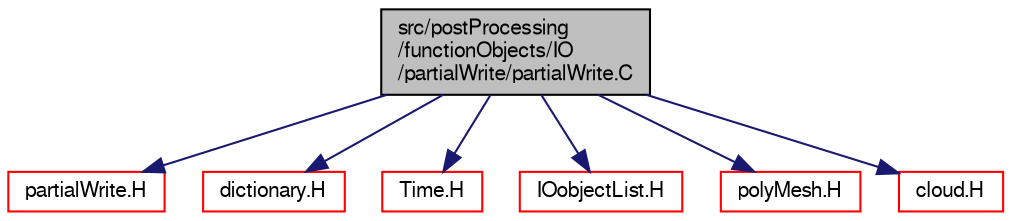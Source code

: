 digraph "src/postProcessing/functionObjects/IO/partialWrite/partialWrite.C"
{
  bgcolor="transparent";
  edge [fontname="FreeSans",fontsize="10",labelfontname="FreeSans",labelfontsize="10"];
  node [fontname="FreeSans",fontsize="10",shape=record];
  Node0 [label="src/postProcessing\l/functionObjects/IO\l/partialWrite/partialWrite.C",height=0.2,width=0.4,color="black", fillcolor="grey75", style="filled", fontcolor="black"];
  Node0 -> Node1 [color="midnightblue",fontsize="10",style="solid",fontname="FreeSans"];
  Node1 [label="partialWrite.H",height=0.2,width=0.4,color="red",URL="$a13592.html"];
  Node0 -> Node256 [color="midnightblue",fontsize="10",style="solid",fontname="FreeSans"];
  Node256 [label="dictionary.H",height=0.2,width=0.4,color="red",URL="$a08804.html"];
  Node0 -> Node308 [color="midnightblue",fontsize="10",style="solid",fontname="FreeSans"];
  Node308 [label="Time.H",height=0.2,width=0.4,color="red",URL="$a09311.html"];
  Node0 -> Node328 [color="midnightblue",fontsize="10",style="solid",fontname="FreeSans"];
  Node328 [label="IOobjectList.H",height=0.2,width=0.4,color="red",URL="$a09005.html"];
  Node0 -> Node177 [color="midnightblue",fontsize="10",style="solid",fontname="FreeSans"];
  Node177 [label="polyMesh.H",height=0.2,width=0.4,color="red",URL="$a11630.html"];
  Node0 -> Node330 [color="midnightblue",fontsize="10",style="solid",fontname="FreeSans"];
  Node330 [label="cloud.H",height=0.2,width=0.4,color="red",URL="$a09401.html"];
}
